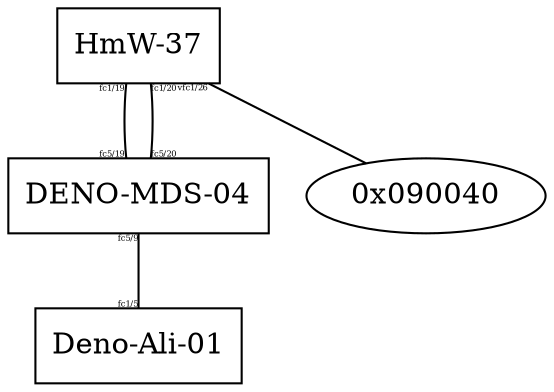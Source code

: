 graph "Network Topology for vsan 1" {
	node [shape=box]
	"HmW-37"
	"DENO-MDS-04"
	"HmW-37" -- "DENO-MDS-04" [headlabel="fc5/19" labelfontsize=4 taillabel="fc1/19"]
	"DENO-MDS-04"
	"HmW-37" -- "DENO-MDS-04" [headlabel="fc5/20" labelfontsize=4 taillabel="fc1/20"]
	"0x090040
" [shape=oval]
	"HmW-37" -- "0x090040
" [labelfontsize=4 taillabel="vfc1/26"]
	"DENO-MDS-04"
	"Deno-Ali-01"
	"DENO-MDS-04" -- "Deno-Ali-01" [headlabel="fc1/5" labelfontsize=4 taillabel="fc5/9"]
	"HmW-37"
	"HmW-37"
	"Deno-Ali-01"
	"DENO-MDS-04"
}
